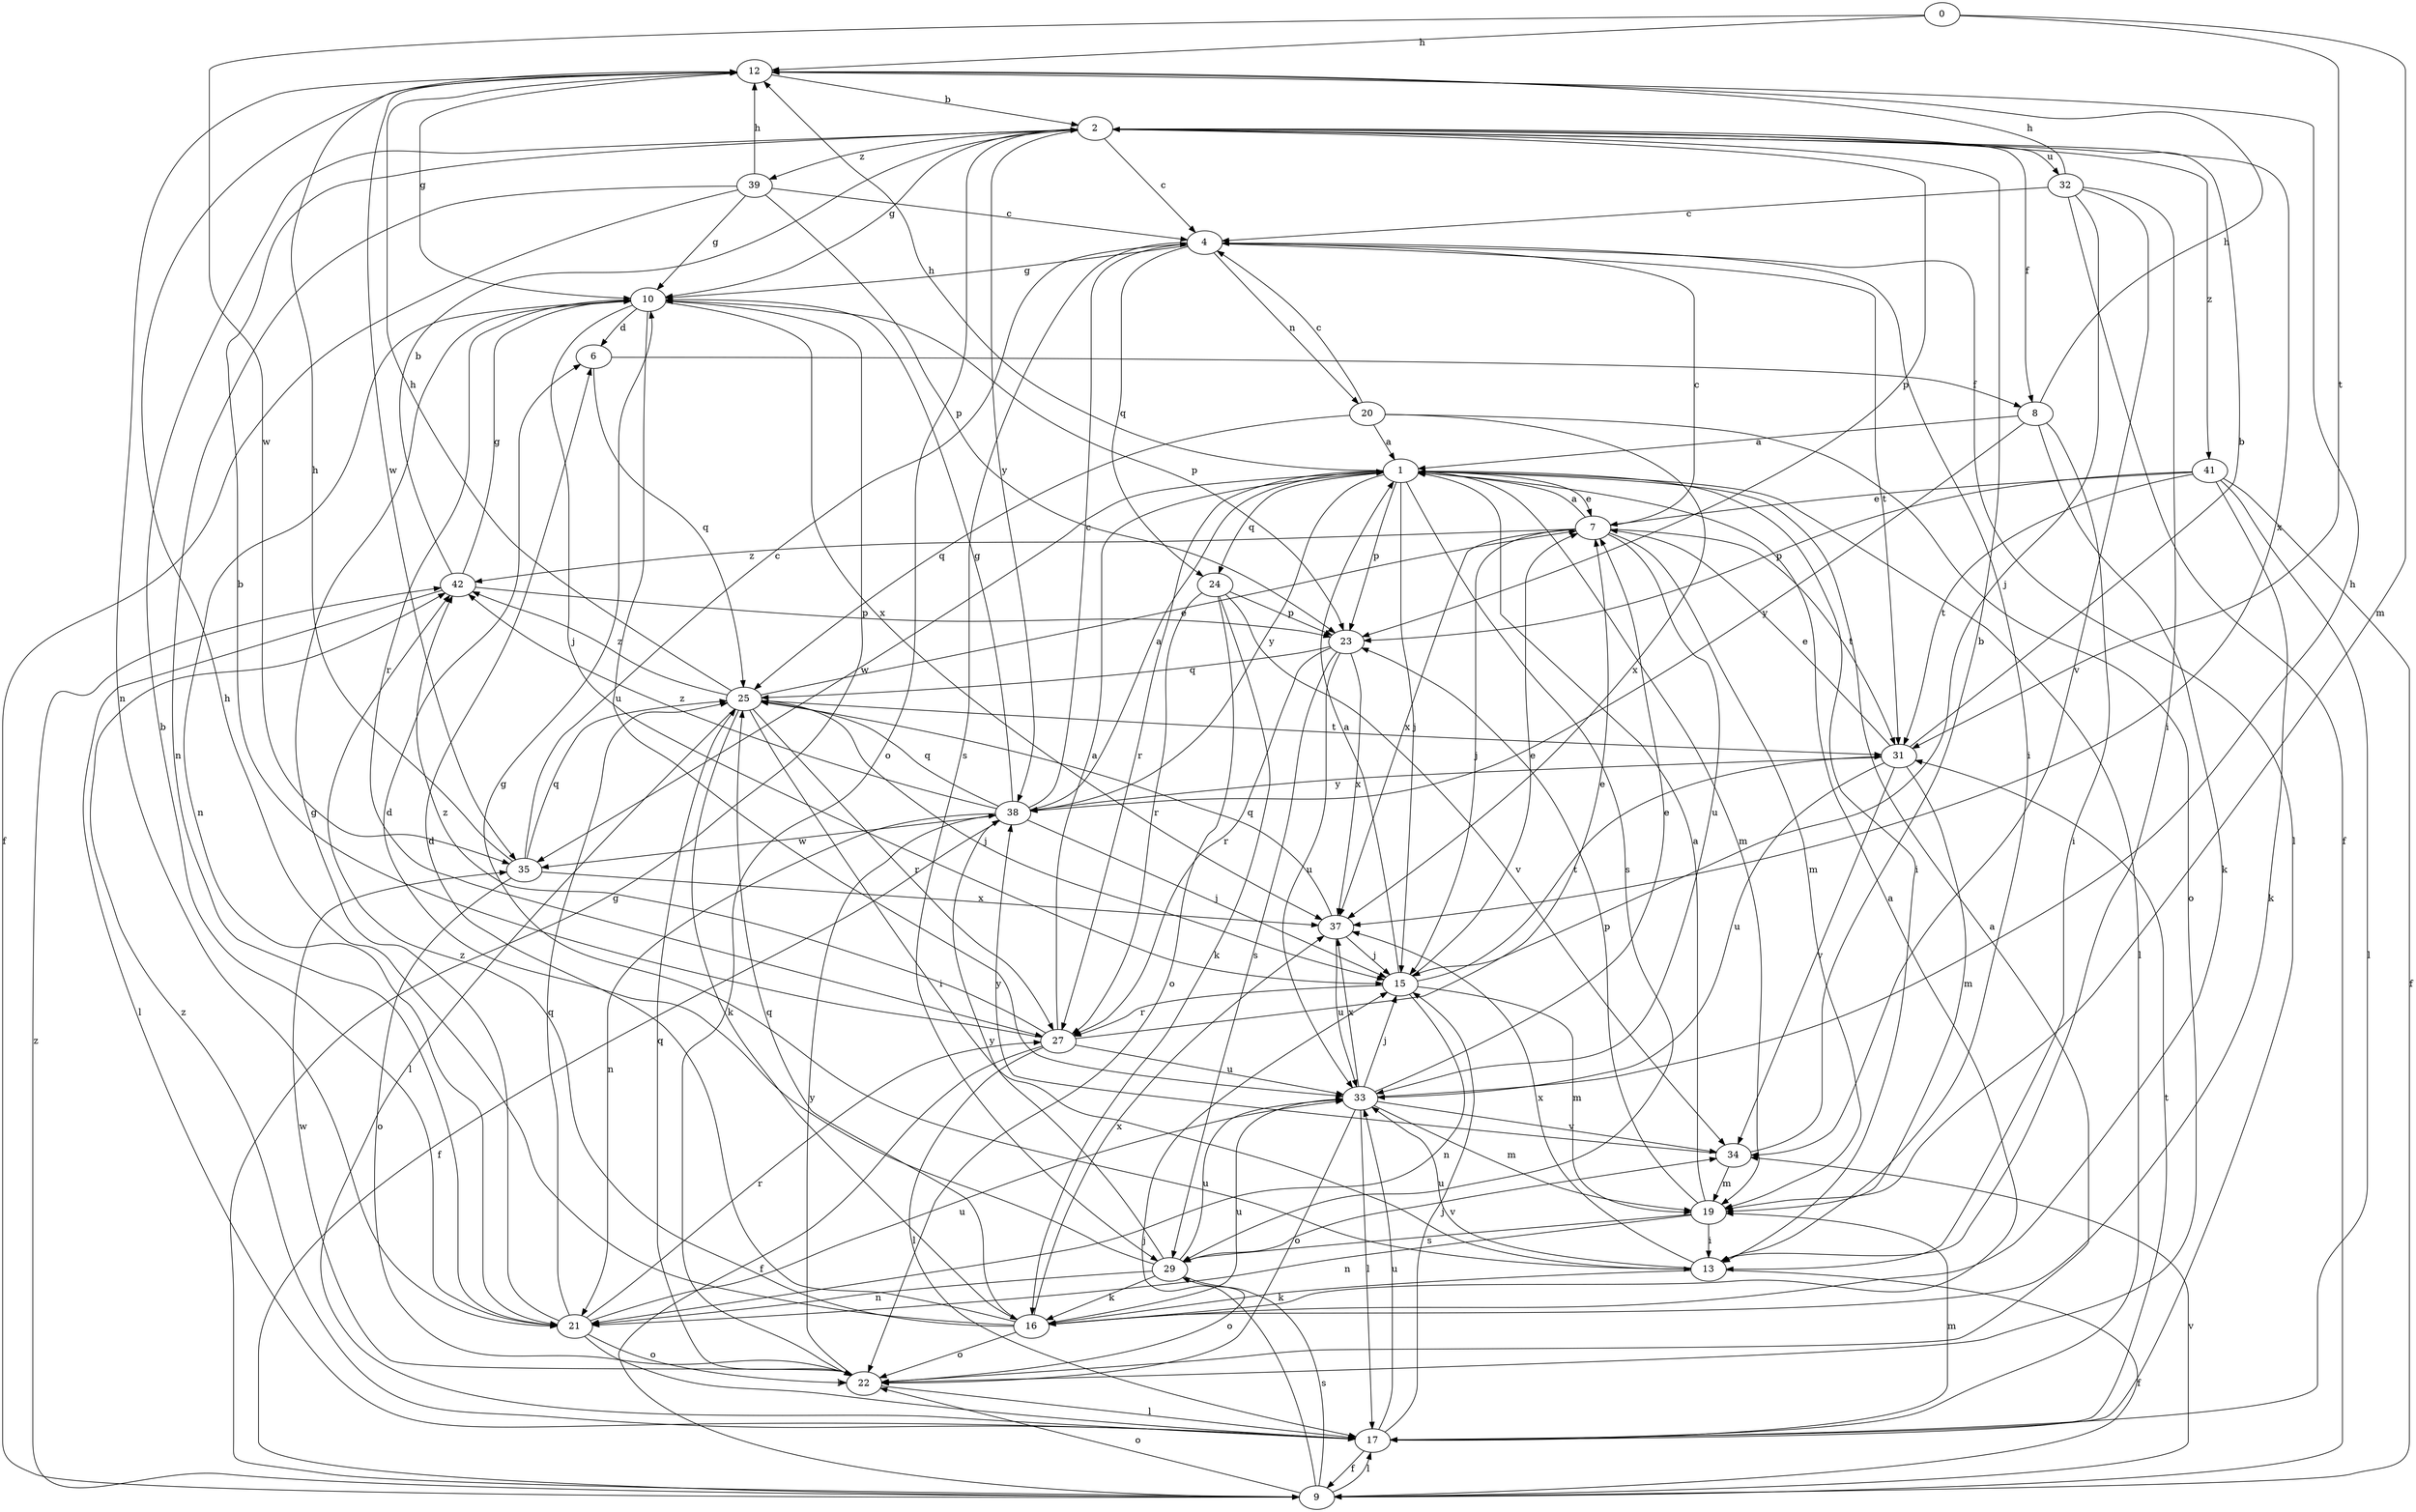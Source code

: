 strict digraph  {
0;
1;
2;
4;
6;
7;
8;
9;
10;
12;
13;
15;
16;
17;
19;
20;
21;
22;
23;
24;
25;
27;
29;
31;
32;
33;
34;
35;
37;
38;
39;
41;
42;
0 -> 12  [label=h];
0 -> 19  [label=m];
0 -> 31  [label=t];
0 -> 35  [label=w];
1 -> 7  [label=e];
1 -> 12  [label=h];
1 -> 13  [label=i];
1 -> 15  [label=j];
1 -> 17  [label=l];
1 -> 19  [label=m];
1 -> 23  [label=p];
1 -> 24  [label=q];
1 -> 27  [label=r];
1 -> 29  [label=s];
1 -> 35  [label=w];
1 -> 38  [label=y];
2 -> 4  [label=c];
2 -> 8  [label=f];
2 -> 10  [label=g];
2 -> 22  [label=o];
2 -> 23  [label=p];
2 -> 32  [label=u];
2 -> 37  [label=x];
2 -> 38  [label=y];
2 -> 39  [label=z];
2 -> 41  [label=z];
4 -> 10  [label=g];
4 -> 13  [label=i];
4 -> 17  [label=l];
4 -> 20  [label=n];
4 -> 24  [label=q];
4 -> 29  [label=s];
4 -> 31  [label=t];
6 -> 8  [label=f];
6 -> 25  [label=q];
7 -> 1  [label=a];
7 -> 4  [label=c];
7 -> 15  [label=j];
7 -> 19  [label=m];
7 -> 31  [label=t];
7 -> 33  [label=u];
7 -> 37  [label=x];
7 -> 42  [label=z];
8 -> 1  [label=a];
8 -> 12  [label=h];
8 -> 13  [label=i];
8 -> 16  [label=k];
8 -> 38  [label=y];
9 -> 10  [label=g];
9 -> 15  [label=j];
9 -> 17  [label=l];
9 -> 22  [label=o];
9 -> 29  [label=s];
9 -> 34  [label=v];
9 -> 42  [label=z];
10 -> 6  [label=d];
10 -> 15  [label=j];
10 -> 21  [label=n];
10 -> 23  [label=p];
10 -> 27  [label=r];
10 -> 33  [label=u];
10 -> 37  [label=x];
12 -> 2  [label=b];
12 -> 10  [label=g];
12 -> 21  [label=n];
12 -> 35  [label=w];
13 -> 9  [label=f];
13 -> 10  [label=g];
13 -> 16  [label=k];
13 -> 33  [label=u];
13 -> 37  [label=x];
15 -> 1  [label=a];
15 -> 7  [label=e];
15 -> 19  [label=m];
15 -> 21  [label=n];
15 -> 27  [label=r];
15 -> 31  [label=t];
16 -> 1  [label=a];
16 -> 6  [label=d];
16 -> 12  [label=h];
16 -> 22  [label=o];
16 -> 25  [label=q];
16 -> 33  [label=u];
16 -> 37  [label=x];
16 -> 42  [label=z];
17 -> 9  [label=f];
17 -> 15  [label=j];
17 -> 19  [label=m];
17 -> 31  [label=t];
17 -> 33  [label=u];
17 -> 42  [label=z];
19 -> 1  [label=a];
19 -> 13  [label=i];
19 -> 21  [label=n];
19 -> 23  [label=p];
19 -> 29  [label=s];
20 -> 1  [label=a];
20 -> 4  [label=c];
20 -> 22  [label=o];
20 -> 25  [label=q];
20 -> 37  [label=x];
21 -> 2  [label=b];
21 -> 10  [label=g];
21 -> 17  [label=l];
21 -> 22  [label=o];
21 -> 25  [label=q];
21 -> 27  [label=r];
21 -> 33  [label=u];
22 -> 1  [label=a];
22 -> 17  [label=l];
22 -> 25  [label=q];
22 -> 35  [label=w];
22 -> 38  [label=y];
23 -> 25  [label=q];
23 -> 27  [label=r];
23 -> 29  [label=s];
23 -> 33  [label=u];
23 -> 37  [label=x];
24 -> 16  [label=k];
24 -> 22  [label=o];
24 -> 23  [label=p];
24 -> 27  [label=r];
24 -> 34  [label=v];
25 -> 7  [label=e];
25 -> 12  [label=h];
25 -> 13  [label=i];
25 -> 15  [label=j];
25 -> 16  [label=k];
25 -> 17  [label=l];
25 -> 27  [label=r];
25 -> 31  [label=t];
25 -> 42  [label=z];
27 -> 1  [label=a];
27 -> 2  [label=b];
27 -> 7  [label=e];
27 -> 9  [label=f];
27 -> 17  [label=l];
27 -> 33  [label=u];
27 -> 42  [label=z];
29 -> 6  [label=d];
29 -> 16  [label=k];
29 -> 21  [label=n];
29 -> 22  [label=o];
29 -> 33  [label=u];
29 -> 34  [label=v];
29 -> 38  [label=y];
31 -> 2  [label=b];
31 -> 7  [label=e];
31 -> 19  [label=m];
31 -> 33  [label=u];
31 -> 34  [label=v];
31 -> 38  [label=y];
32 -> 4  [label=c];
32 -> 9  [label=f];
32 -> 12  [label=h];
32 -> 13  [label=i];
32 -> 15  [label=j];
32 -> 34  [label=v];
33 -> 7  [label=e];
33 -> 12  [label=h];
33 -> 15  [label=j];
33 -> 17  [label=l];
33 -> 19  [label=m];
33 -> 22  [label=o];
33 -> 34  [label=v];
33 -> 37  [label=x];
34 -> 2  [label=b];
34 -> 19  [label=m];
34 -> 38  [label=y];
35 -> 4  [label=c];
35 -> 12  [label=h];
35 -> 22  [label=o];
35 -> 25  [label=q];
35 -> 37  [label=x];
37 -> 15  [label=j];
37 -> 25  [label=q];
37 -> 33  [label=u];
38 -> 1  [label=a];
38 -> 4  [label=c];
38 -> 9  [label=f];
38 -> 10  [label=g];
38 -> 15  [label=j];
38 -> 21  [label=n];
38 -> 25  [label=q];
38 -> 35  [label=w];
38 -> 42  [label=z];
39 -> 4  [label=c];
39 -> 9  [label=f];
39 -> 10  [label=g];
39 -> 12  [label=h];
39 -> 21  [label=n];
39 -> 23  [label=p];
41 -> 7  [label=e];
41 -> 9  [label=f];
41 -> 16  [label=k];
41 -> 17  [label=l];
41 -> 23  [label=p];
41 -> 31  [label=t];
42 -> 2  [label=b];
42 -> 10  [label=g];
42 -> 17  [label=l];
42 -> 23  [label=p];
}
